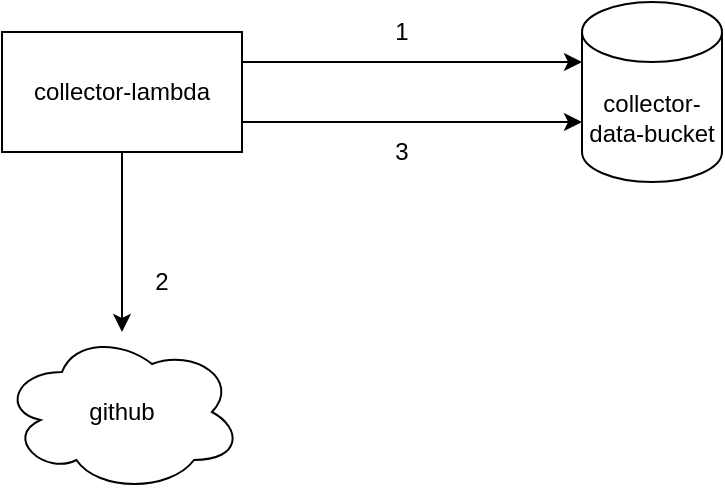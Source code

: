 <mxfile version="18.1.2" type="device"><diagram id="hc-kOLn5csD1LItfOHpu" name="Page-1"><mxGraphModel dx="1018" dy="564" grid="1" gridSize="10" guides="1" tooltips="1" connect="1" arrows="1" fold="1" page="1" pageScale="1" pageWidth="827" pageHeight="1169" math="0" shadow="0"><root><mxCell id="0"/><mxCell id="1" parent="0"/><mxCell id="e-m-OGn2iF9pkey-_TMq-5" style="edgeStyle=orthogonalEdgeStyle;rounded=0;orthogonalLoop=1;jettySize=auto;html=1;exitX=1;exitY=0.25;exitDx=0;exitDy=0;entryX=0;entryY=0;entryDx=0;entryDy=30;entryPerimeter=0;" edge="1" parent="1" source="e-m-OGn2iF9pkey-_TMq-1" target="e-m-OGn2iF9pkey-_TMq-2"><mxGeometry relative="1" as="geometry"/></mxCell><mxCell id="e-m-OGn2iF9pkey-_TMq-10" style="edgeStyle=orthogonalEdgeStyle;rounded=0;orthogonalLoop=1;jettySize=auto;html=1;exitX=0.5;exitY=1;exitDx=0;exitDy=0;" edge="1" parent="1" source="e-m-OGn2iF9pkey-_TMq-1" target="e-m-OGn2iF9pkey-_TMq-8"><mxGeometry relative="1" as="geometry"/></mxCell><mxCell id="e-m-OGn2iF9pkey-_TMq-12" style="edgeStyle=orthogonalEdgeStyle;rounded=0;orthogonalLoop=1;jettySize=auto;html=1;exitX=1;exitY=0.75;exitDx=0;exitDy=0;entryX=0;entryY=0;entryDx=0;entryDy=60;entryPerimeter=0;" edge="1" parent="1" source="e-m-OGn2iF9pkey-_TMq-1" target="e-m-OGn2iF9pkey-_TMq-2"><mxGeometry relative="1" as="geometry"/></mxCell><mxCell id="e-m-OGn2iF9pkey-_TMq-1" value="collector-lambda" style="rounded=0;whiteSpace=wrap;html=1;" vertex="1" parent="1"><mxGeometry x="200" y="130" width="120" height="60" as="geometry"/></mxCell><mxCell id="e-m-OGn2iF9pkey-_TMq-2" value="collector-data-bucket" style="shape=cylinder3;whiteSpace=wrap;html=1;boundedLbl=1;backgroundOutline=1;size=15;" vertex="1" parent="1"><mxGeometry x="490" y="115" width="70" height="90" as="geometry"/></mxCell><mxCell id="e-m-OGn2iF9pkey-_TMq-6" value="1" style="text;html=1;strokeColor=none;fillColor=none;align=center;verticalAlign=middle;whiteSpace=wrap;rounded=0;" vertex="1" parent="1"><mxGeometry x="370" y="115" width="60" height="30" as="geometry"/></mxCell><mxCell id="e-m-OGn2iF9pkey-_TMq-8" value="github" style="ellipse;shape=cloud;whiteSpace=wrap;html=1;" vertex="1" parent="1"><mxGeometry x="200" y="280" width="120" height="80" as="geometry"/></mxCell><mxCell id="e-m-OGn2iF9pkey-_TMq-11" value="2" style="text;html=1;strokeColor=none;fillColor=none;align=center;verticalAlign=middle;whiteSpace=wrap;rounded=0;" vertex="1" parent="1"><mxGeometry x="250" y="240" width="60" height="30" as="geometry"/></mxCell><mxCell id="e-m-OGn2iF9pkey-_TMq-13" value="3" style="text;html=1;strokeColor=none;fillColor=none;align=center;verticalAlign=middle;whiteSpace=wrap;rounded=0;" vertex="1" parent="1"><mxGeometry x="370" y="175" width="60" height="30" as="geometry"/></mxCell></root></mxGraphModel></diagram></mxfile>